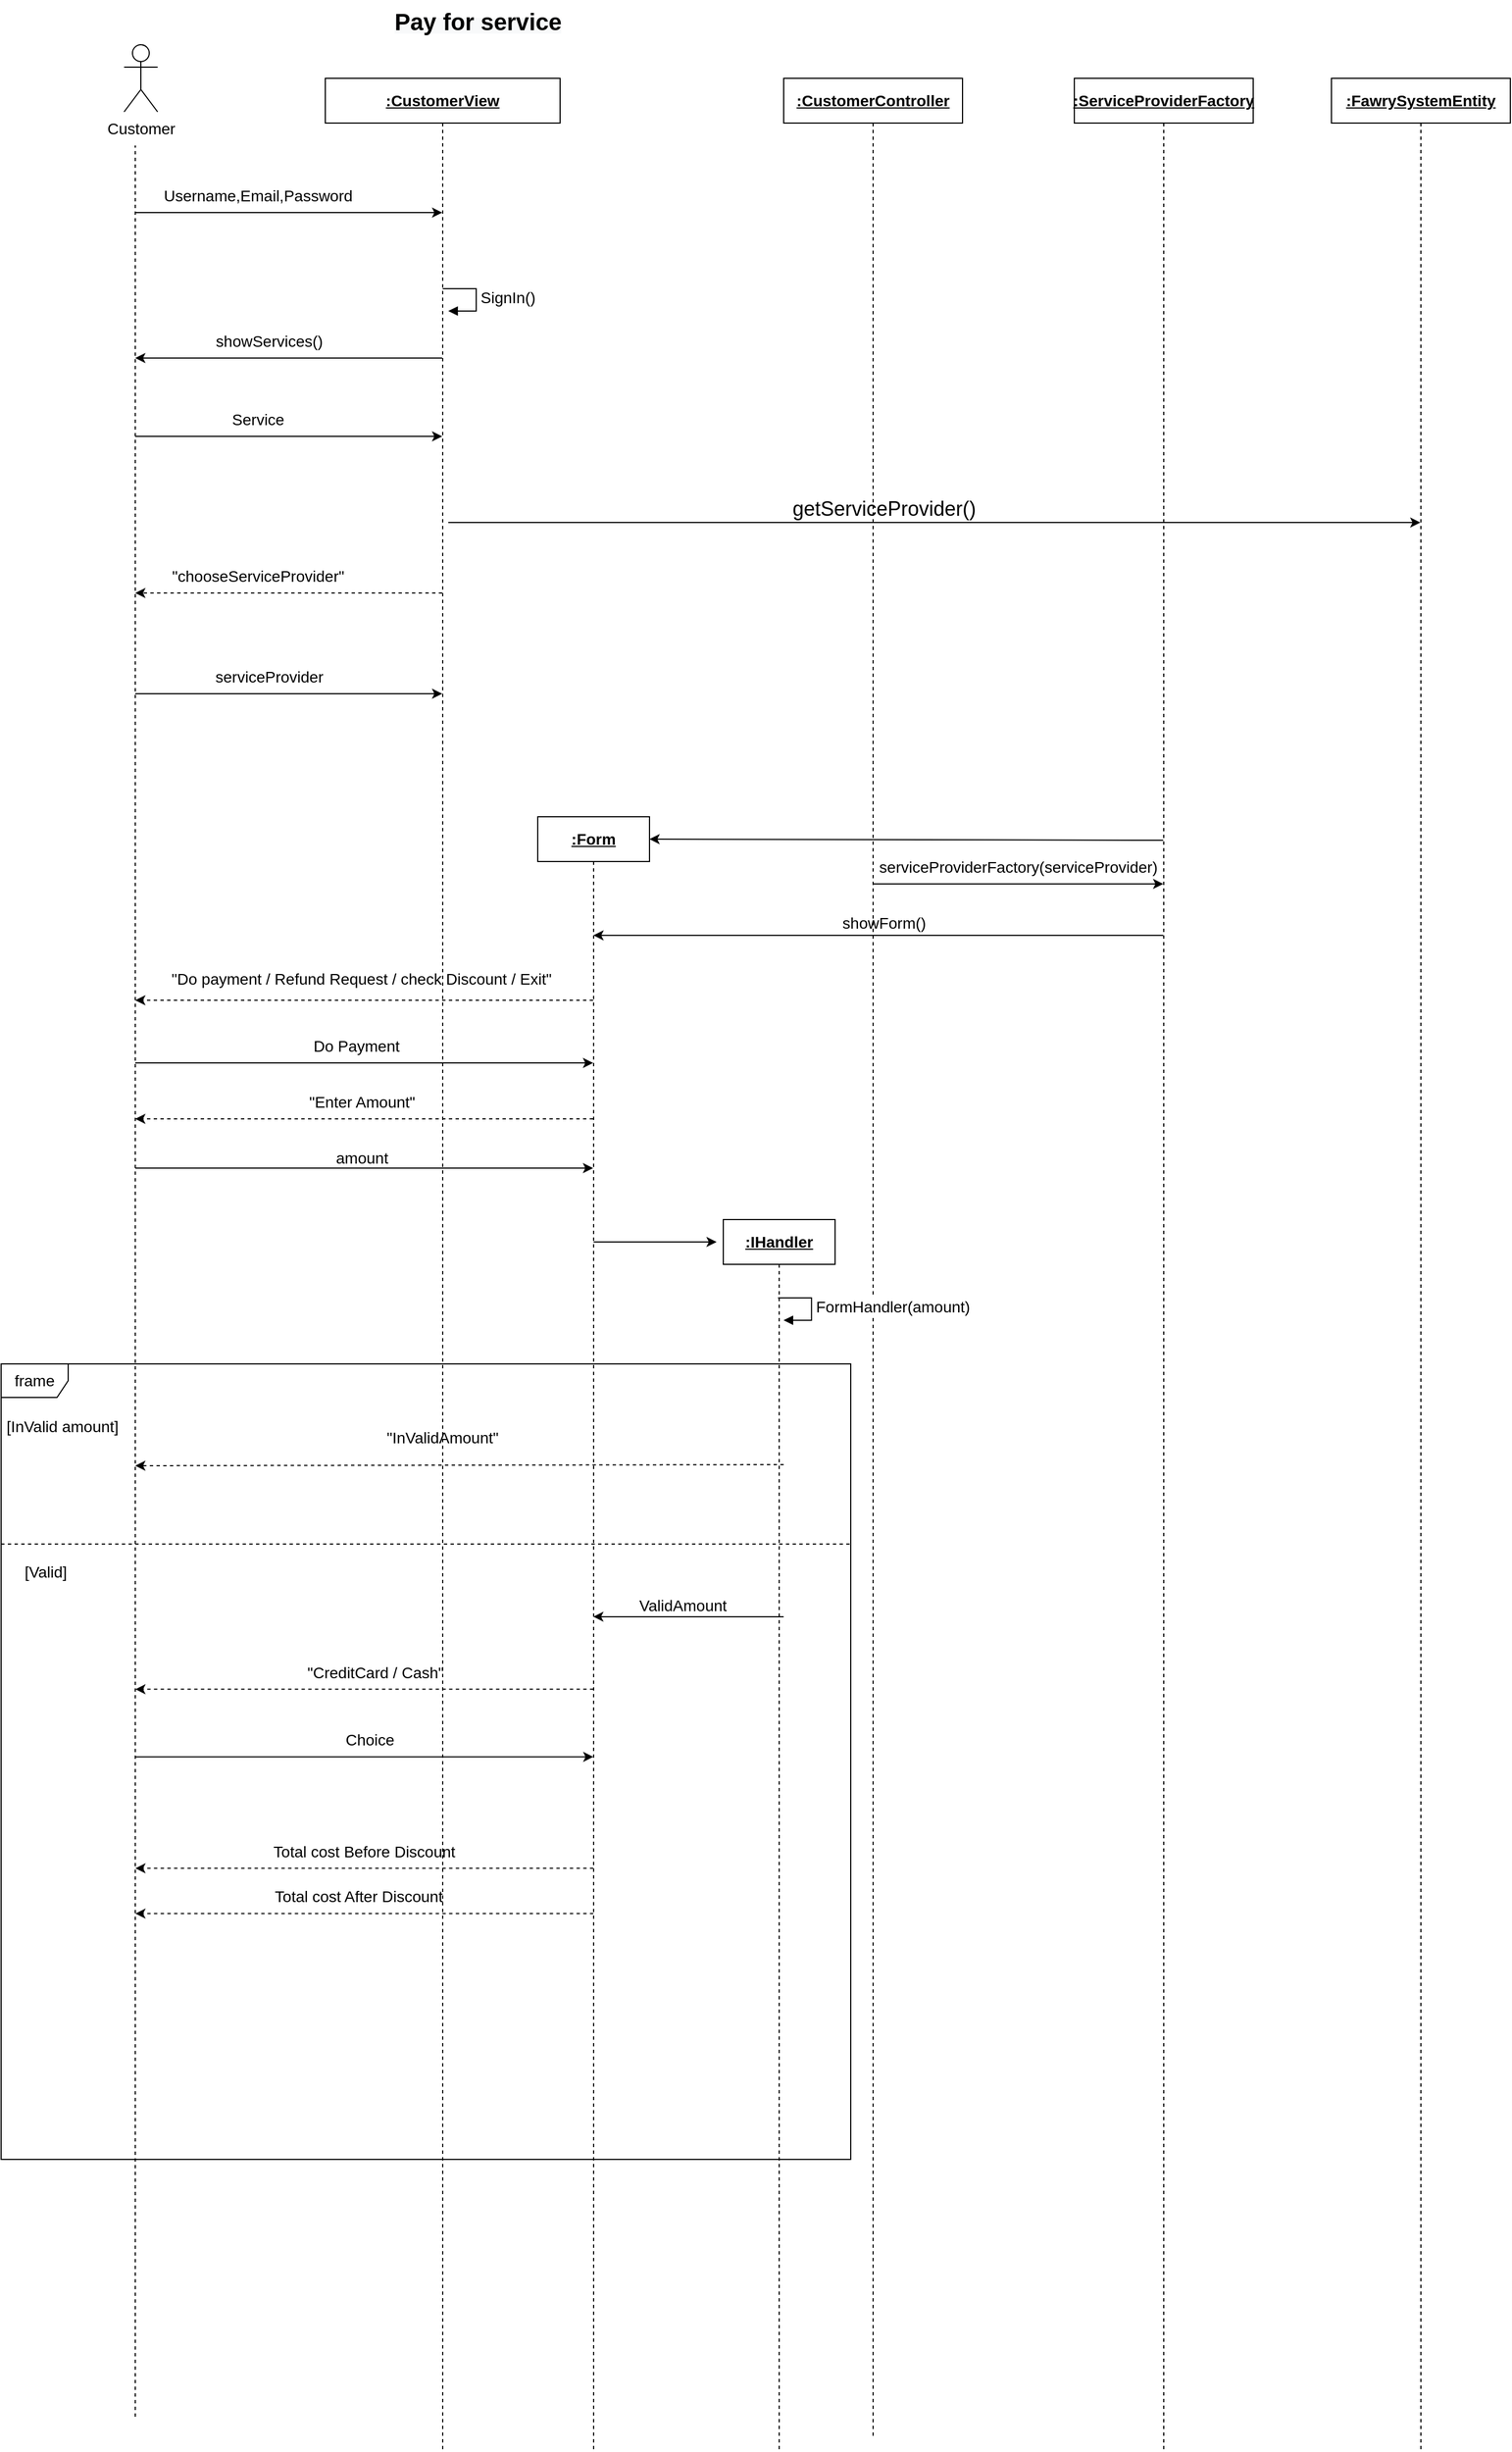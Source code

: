 <mxfile version="20.2.3" type="device"><diagram id="FcccNbqjVgK9lWKqOS7d" name="Page-1"><mxGraphModel dx="1888" dy="649" grid="1" gridSize="10" guides="1" tooltips="1" connect="1" arrows="1" fold="1" page="1" pageScale="1" pageWidth="850" pageHeight="1100" math="0" shadow="0"><root><mxCell id="0"/><mxCell id="1" parent="0"/><mxCell id="jAWV7auNMRBlS199D5NA-1" value="Customer" style="shape=umlActor;verticalLabelPosition=bottom;verticalAlign=top;html=1;outlineConnect=0;fontSize=14;" vertex="1" parent="1"><mxGeometry x="90" y="130" width="30" height="60" as="geometry"/></mxCell><mxCell id="jAWV7auNMRBlS199D5NA-2" value="" style="endArrow=none;dashed=1;html=1;rounded=0;fontSize=14;" edge="1" parent="1"><mxGeometry width="50" height="50" relative="1" as="geometry"><mxPoint x="100" y="2250" as="sourcePoint"/><mxPoint x="100" y="220" as="targetPoint"/></mxGeometry></mxCell><mxCell id="jAWV7auNMRBlS199D5NA-3" value="&lt;u&gt;&lt;b&gt;:CustomerView&lt;/b&gt;&lt;/u&gt;" style="shape=umlLifeline;perimeter=lifelinePerimeter;whiteSpace=wrap;html=1;container=1;collapsible=0;recursiveResize=0;outlineConnect=0;fontSize=14;" vertex="1" parent="1"><mxGeometry x="270" y="160" width="210" height="2120" as="geometry"/></mxCell><mxCell id="jAWV7auNMRBlS199D5NA-4" value="SignIn()" style="edgeStyle=orthogonalEdgeStyle;html=1;align=left;spacingLeft=2;endArrow=block;rounded=0;entryX=1;entryY=0;fontSize=14;" edge="1" parent="jAWV7auNMRBlS199D5NA-3"><mxGeometry relative="1" as="geometry"><mxPoint x="105" y="188" as="sourcePoint"/><Array as="points"><mxPoint x="135" y="188"/></Array><mxPoint x="110" y="208" as="targetPoint"/></mxGeometry></mxCell><mxCell id="jAWV7auNMRBlS199D5NA-5" value="&quot;Do payment / Refund Request / check Discount / Exit&quot;" style="text;html=1;strokeColor=none;fillColor=none;align=center;verticalAlign=middle;whiteSpace=wrap;rounded=0;fontSize=14;" vertex="1" parent="jAWV7auNMRBlS199D5NA-3"><mxGeometry x="-150" y="790" width="365" height="30" as="geometry"/></mxCell><mxCell id="jAWV7auNMRBlS199D5NA-6" value="Do Payment" style="text;html=1;strokeColor=none;fillColor=none;align=center;verticalAlign=middle;whiteSpace=wrap;rounded=0;fontSize=14;" vertex="1" parent="jAWV7auNMRBlS199D5NA-3"><mxGeometry x="-42.5" y="850" width="140" height="30" as="geometry"/></mxCell><mxCell id="jAWV7auNMRBlS199D5NA-7" value="&quot;Enter Amount&quot;" style="text;html=1;strokeColor=none;fillColor=none;align=center;verticalAlign=middle;whiteSpace=wrap;rounded=0;fontSize=14;" vertex="1" parent="jAWV7auNMRBlS199D5NA-3"><mxGeometry x="-32.5" y="900" width="130" height="30" as="geometry"/></mxCell><mxCell id="jAWV7auNMRBlS199D5NA-8" value="amount" style="text;html=1;strokeColor=none;fillColor=none;align=center;verticalAlign=middle;whiteSpace=wrap;rounded=0;fontSize=14;" vertex="1" parent="jAWV7auNMRBlS199D5NA-3"><mxGeometry x="2.5" y="950" width="60" height="30" as="geometry"/></mxCell><mxCell id="jAWV7auNMRBlS199D5NA-9" value="&quot;InValidAmount&quot;" style="text;html=1;strokeColor=none;fillColor=none;align=center;verticalAlign=middle;whiteSpace=wrap;rounded=0;fontSize=14;" vertex="1" parent="jAWV7auNMRBlS199D5NA-3"><mxGeometry x="75" y="1200" width="60" height="30" as="geometry"/></mxCell><mxCell id="jAWV7auNMRBlS199D5NA-10" value="" style="endArrow=classic;html=1;rounded=0;fontSize=14;" edge="1" parent="1" target="jAWV7auNMRBlS199D5NA-3"><mxGeometry width="50" height="50" relative="1" as="geometry"><mxPoint x="100" y="280" as="sourcePoint"/><mxPoint x="480" y="420" as="targetPoint"/></mxGeometry></mxCell><mxCell id="jAWV7auNMRBlS199D5NA-11" value="Username,Email,Password" style="text;html=1;strokeColor=none;fillColor=none;align=center;verticalAlign=middle;whiteSpace=wrap;rounded=0;fontSize=14;" vertex="1" parent="1"><mxGeometry x="180" y="250" width="60" height="30" as="geometry"/></mxCell><mxCell id="jAWV7auNMRBlS199D5NA-12" value="" style="endArrow=classic;html=1;rounded=0;fontSize=14;" edge="1" parent="1" source="jAWV7auNMRBlS199D5NA-3"><mxGeometry width="50" height="50" relative="1" as="geometry"><mxPoint x="430" y="470" as="sourcePoint"/><mxPoint x="100" y="410" as="targetPoint"/></mxGeometry></mxCell><mxCell id="jAWV7auNMRBlS199D5NA-13" value="showServices()" style="text;html=1;strokeColor=none;fillColor=none;align=center;verticalAlign=middle;whiteSpace=wrap;rounded=0;fontSize=14;" vertex="1" parent="1"><mxGeometry x="190" y="380" width="60" height="30" as="geometry"/></mxCell><mxCell id="jAWV7auNMRBlS199D5NA-14" value="" style="endArrow=classic;html=1;rounded=0;fontSize=14;" edge="1" parent="1" target="jAWV7auNMRBlS199D5NA-3"><mxGeometry width="50" height="50" relative="1" as="geometry"><mxPoint x="100" y="480" as="sourcePoint"/><mxPoint x="480" y="420" as="targetPoint"/></mxGeometry></mxCell><mxCell id="jAWV7auNMRBlS199D5NA-15" value="Service" style="text;html=1;strokeColor=none;fillColor=none;align=center;verticalAlign=middle;whiteSpace=wrap;rounded=0;fontSize=14;" vertex="1" parent="1"><mxGeometry x="180" y="450" width="60" height="30" as="geometry"/></mxCell><mxCell id="jAWV7auNMRBlS199D5NA-16" value="&lt;u&gt;&lt;b&gt;:FawrySystemEntity&lt;/b&gt;&lt;/u&gt;" style="shape=umlLifeline;perimeter=lifelinePerimeter;whiteSpace=wrap;html=1;container=1;collapsible=0;recursiveResize=0;outlineConnect=0;fontSize=14;" vertex="1" parent="1"><mxGeometry x="1170" y="160" width="160" height="2120" as="geometry"/></mxCell><mxCell id="jAWV7auNMRBlS199D5NA-17" value="" style="endArrow=classic;html=1;rounded=0;fontSize=12;" edge="1" parent="1" target="jAWV7auNMRBlS199D5NA-16"><mxGeometry width="50" height="50" relative="1" as="geometry"><mxPoint x="380" y="557" as="sourcePoint"/><mxPoint x="499.5" y="557" as="targetPoint"/></mxGeometry></mxCell><mxCell id="jAWV7auNMRBlS199D5NA-18" value="" style="endArrow=classic;html=1;rounded=0;fontSize=14;dashed=1;" edge="1" parent="1" source="jAWV7auNMRBlS199D5NA-3"><mxGeometry width="50" height="50" relative="1" as="geometry"><mxPoint x="330" y="620" as="sourcePoint"/><mxPoint x="100" y="620" as="targetPoint"/></mxGeometry></mxCell><mxCell id="jAWV7auNMRBlS199D5NA-19" value="&quot;chooseServiceProvider&quot;" style="text;html=1;strokeColor=none;fillColor=none;align=center;verticalAlign=middle;whiteSpace=wrap;rounded=0;fontSize=14;" vertex="1" parent="1"><mxGeometry x="180" y="590" width="60" height="30" as="geometry"/></mxCell><mxCell id="jAWV7auNMRBlS199D5NA-20" value="" style="endArrow=classic;html=1;rounded=0;fontSize=14;" edge="1" parent="1" target="jAWV7auNMRBlS199D5NA-3"><mxGeometry width="50" height="50" relative="1" as="geometry"><mxPoint x="100" y="710.0" as="sourcePoint"/><mxPoint x="480" y="420" as="targetPoint"/></mxGeometry></mxCell><mxCell id="jAWV7auNMRBlS199D5NA-21" value="serviceProvider" style="text;html=1;strokeColor=none;fillColor=none;align=center;verticalAlign=middle;whiteSpace=wrap;rounded=0;fontSize=14;" vertex="1" parent="1"><mxGeometry x="190" y="680" width="60" height="30" as="geometry"/></mxCell><mxCell id="jAWV7auNMRBlS199D5NA-22" value="" style="endArrow=classic;html=1;rounded=0;fontSize=14;" edge="1" parent="1"><mxGeometry width="50" height="50" relative="1" as="geometry"><mxPoint x="759.894" y="880" as="sourcePoint"/><mxPoint x="1019.5" y="880" as="targetPoint"/></mxGeometry></mxCell><mxCell id="jAWV7auNMRBlS199D5NA-23" value="&lt;u&gt;&lt;b&gt;:CustomerController&lt;/b&gt;&lt;/u&gt;" style="shape=umlLifeline;perimeter=lifelinePerimeter;whiteSpace=wrap;html=1;container=1;collapsible=0;recursiveResize=0;outlineConnect=0;fontSize=14;" vertex="1" parent="1"><mxGeometry x="680" y="160" width="160" height="2110" as="geometry"/></mxCell><mxCell id="jAWV7auNMRBlS199D5NA-24" value="showForm()" style="text;html=1;strokeColor=none;fillColor=none;align=center;verticalAlign=middle;whiteSpace=wrap;rounded=0;fontSize=14;" vertex="1" parent="jAWV7auNMRBlS199D5NA-23"><mxGeometry x="25" y="740" width="130" height="30" as="geometry"/></mxCell><mxCell id="jAWV7auNMRBlS199D5NA-25" value="&lt;u&gt;&lt;b&gt;:ServiceProviderFactory&lt;/b&gt;&lt;/u&gt;" style="shape=umlLifeline;perimeter=lifelinePerimeter;whiteSpace=wrap;html=1;container=1;collapsible=0;recursiveResize=0;outlineConnect=0;fontSize=14;" vertex="1" parent="1"><mxGeometry x="940" y="160" width="160" height="2120" as="geometry"/></mxCell><mxCell id="jAWV7auNMRBlS199D5NA-26" value="getServiceProvider()" style="text;html=1;strokeColor=none;fillColor=none;align=center;verticalAlign=middle;whiteSpace=wrap;rounded=0;fontSize=18;" vertex="1" parent="1"><mxGeometry x="740" y="530" width="60" height="30" as="geometry"/></mxCell><mxCell id="jAWV7auNMRBlS199D5NA-27" value="serviceProviderFactory(serviceProvider)" style="text;html=1;strokeColor=none;fillColor=none;align=center;verticalAlign=middle;whiteSpace=wrap;rounded=0;fontSize=14;" vertex="1" parent="1"><mxGeometry x="860" y="850" width="60" height="30" as="geometry"/></mxCell><mxCell id="jAWV7auNMRBlS199D5NA-28" value="" style="endArrow=classic;html=1;rounded=0;fontSize=14;" edge="1" parent="1"><mxGeometry width="50" height="50" relative="1" as="geometry"><mxPoint x="1019.5" y="841.0" as="sourcePoint"/><mxPoint x="560" y="840.0" as="targetPoint"/></mxGeometry></mxCell><mxCell id="jAWV7auNMRBlS199D5NA-29" value="&lt;b&gt;&lt;u&gt;:Form&lt;/u&gt;&lt;/b&gt;" style="shape=umlLifeline;perimeter=lifelinePerimeter;whiteSpace=wrap;html=1;container=1;collapsible=0;recursiveResize=0;outlineConnect=0;fontSize=14;" vertex="1" parent="1"><mxGeometry x="460" y="820" width="100" height="1460" as="geometry"/></mxCell><mxCell id="jAWV7auNMRBlS199D5NA-30" value="" style="endArrow=classic;html=1;rounded=0;fontSize=14;" edge="1" parent="1"><mxGeometry width="50" height="50" relative="1" as="geometry"><mxPoint x="1019.5" y="926" as="sourcePoint"/><mxPoint x="509.855" y="926" as="targetPoint"/></mxGeometry></mxCell><mxCell id="jAWV7auNMRBlS199D5NA-31" value="" style="endArrow=classic;html=1;rounded=0;fontSize=14;dashed=1;" edge="1" parent="1"><mxGeometry width="50" height="50" relative="1" as="geometry"><mxPoint x="509.5" y="984" as="sourcePoint"/><mxPoint x="100" y="984" as="targetPoint"/></mxGeometry></mxCell><mxCell id="jAWV7auNMRBlS199D5NA-32" value="" style="endArrow=classic;html=1;rounded=0;fontSize=14;" edge="1" parent="1" target="jAWV7auNMRBlS199D5NA-29"><mxGeometry width="50" height="50" relative="1" as="geometry"><mxPoint x="100" y="1040" as="sourcePoint"/><mxPoint x="390" y="990" as="targetPoint"/></mxGeometry></mxCell><mxCell id="jAWV7auNMRBlS199D5NA-33" value="" style="endArrow=classic;html=1;rounded=0;fontSize=14;dashed=1;" edge="1" parent="1" source="jAWV7auNMRBlS199D5NA-29"><mxGeometry width="50" height="50" relative="1" as="geometry"><mxPoint x="340" y="1030" as="sourcePoint"/><mxPoint x="100" y="1090" as="targetPoint"/></mxGeometry></mxCell><mxCell id="jAWV7auNMRBlS199D5NA-34" value="" style="endArrow=classic;html=1;rounded=0;fontSize=14;" edge="1" parent="1"><mxGeometry width="50" height="50" relative="1" as="geometry"><mxPoint x="100" y="1134" as="sourcePoint"/><mxPoint x="509.5" y="1134" as="targetPoint"/></mxGeometry></mxCell><mxCell id="jAWV7auNMRBlS199D5NA-35" value="" style="endArrow=classic;html=1;rounded=0;fontSize=14;" edge="1" parent="1" source="jAWV7auNMRBlS199D5NA-29"><mxGeometry width="50" height="50" relative="1" as="geometry"><mxPoint x="340" y="1020" as="sourcePoint"/><mxPoint x="620" y="1200" as="targetPoint"/></mxGeometry></mxCell><mxCell id="jAWV7auNMRBlS199D5NA-36" value="&lt;b&gt;&lt;u&gt;:IHandler&lt;/u&gt;&lt;/b&gt;" style="shape=umlLifeline;perimeter=lifelinePerimeter;whiteSpace=wrap;html=1;container=1;collapsible=0;recursiveResize=0;outlineConnect=0;fontSize=14;" vertex="1" parent="1"><mxGeometry x="626" y="1180" width="100" height="1100" as="geometry"/></mxCell><mxCell id="jAWV7auNMRBlS199D5NA-37" value="FormHandler(amount)" style="edgeStyle=orthogonalEdgeStyle;html=1;align=left;spacingLeft=2;endArrow=block;rounded=0;entryX=1;entryY=0;fontSize=14;" edge="1" parent="jAWV7auNMRBlS199D5NA-36"><mxGeometry relative="1" as="geometry"><mxPoint x="48.92" y="70" as="sourcePoint"/><Array as="points"><mxPoint x="78.92" y="70"/></Array><mxPoint x="53.92" y="90" as="targetPoint"/></mxGeometry></mxCell><mxCell id="jAWV7auNMRBlS199D5NA-38" value="frame" style="shape=umlFrame;whiteSpace=wrap;html=1;fontSize=14;" vertex="1" parent="1"><mxGeometry x="-20" y="1309" width="760" height="711" as="geometry"/></mxCell><mxCell id="jAWV7auNMRBlS199D5NA-39" value="[InValid amount]" style="text;html=1;strokeColor=none;fillColor=none;align=center;verticalAlign=middle;whiteSpace=wrap;rounded=0;fontSize=14;" vertex="1" parent="1"><mxGeometry x="-20" y="1350" width="110" height="30" as="geometry"/></mxCell><mxCell id="jAWV7auNMRBlS199D5NA-40" value="" style="endArrow=classic;html=1;rounded=0;fontSize=14;dashed=1;" edge="1" parent="1"><mxGeometry width="50" height="50" relative="1" as="geometry"><mxPoint x="680" y="1399" as="sourcePoint"/><mxPoint x="100" y="1400" as="targetPoint"/></mxGeometry></mxCell><mxCell id="jAWV7auNMRBlS199D5NA-41" value="" style="endArrow=none;dashed=1;html=1;rounded=0;fontSize=14;" edge="1" parent="1"><mxGeometry width="50" height="50" relative="1" as="geometry"><mxPoint x="-20" y="1470" as="sourcePoint"/><mxPoint x="740" y="1470" as="targetPoint"/></mxGeometry></mxCell><mxCell id="jAWV7auNMRBlS199D5NA-42" value="[Valid]" style="text;html=1;strokeColor=none;fillColor=none;align=center;verticalAlign=middle;whiteSpace=wrap;rounded=0;fontSize=14;" vertex="1" parent="1"><mxGeometry x="-10" y="1480" width="60" height="30" as="geometry"/></mxCell><mxCell id="jAWV7auNMRBlS199D5NA-43" value="" style="endArrow=classic;html=1;rounded=0;fontSize=14;entryX=0.697;entryY=0.367;entryDx=0;entryDy=0;entryPerimeter=0;" edge="1" parent="1"><mxGeometry width="50" height="50" relative="1" as="geometry"><mxPoint x="680" y="1535" as="sourcePoint"/><mxPoint x="509.72" y="1534.937" as="targetPoint"/></mxGeometry></mxCell><mxCell id="jAWV7auNMRBlS199D5NA-44" value="ValidAmount" style="text;html=1;strokeColor=none;fillColor=none;align=center;verticalAlign=middle;whiteSpace=wrap;rounded=0;fontSize=14;" vertex="1" parent="1"><mxGeometry x="560" y="1510" width="60" height="30" as="geometry"/></mxCell><mxCell id="jAWV7auNMRBlS199D5NA-45" value="" style="endArrow=classic;html=1;rounded=0;fontSize=14;entryX=0.158;entryY=0.409;entryDx=0;entryDy=0;entryPerimeter=0;exitX=0.697;exitY=0.409;exitDx=0;exitDy=0;exitPerimeter=0;dashed=1;" edge="1" parent="1" source="jAWV7auNMRBlS199D5NA-38" target="jAWV7auNMRBlS199D5NA-38"><mxGeometry width="50" height="50" relative="1" as="geometry"><mxPoint x="350" y="1550" as="sourcePoint"/><mxPoint x="400" y="1500" as="targetPoint"/></mxGeometry></mxCell><mxCell id="jAWV7auNMRBlS199D5NA-46" value="&quot;CreditCard / Cash&quot;" style="text;html=1;strokeColor=none;fillColor=none;align=center;verticalAlign=middle;whiteSpace=wrap;rounded=0;fontSize=14;" vertex="1" parent="1"><mxGeometry x="240" y="1570" width="150" height="30" as="geometry"/></mxCell><mxCell id="jAWV7auNMRBlS199D5NA-47" value="" style="endArrow=classic;html=1;rounded=0;fontSize=14;exitX=0.158;exitY=0.494;exitDx=0;exitDy=0;exitPerimeter=0;entryX=0.697;entryY=0.494;entryDx=0;entryDy=0;entryPerimeter=0;" edge="1" parent="1" source="jAWV7auNMRBlS199D5NA-38" target="jAWV7auNMRBlS199D5NA-38"><mxGeometry width="50" height="50" relative="1" as="geometry"><mxPoint x="500" y="1520" as="sourcePoint"/><mxPoint x="550" y="1470" as="targetPoint"/></mxGeometry></mxCell><mxCell id="jAWV7auNMRBlS199D5NA-48" value="Choice" style="text;html=1;strokeColor=none;fillColor=none;align=center;verticalAlign=middle;whiteSpace=wrap;rounded=0;fontSize=14;" vertex="1" parent="1"><mxGeometry x="280" y="1630" width="60" height="30" as="geometry"/></mxCell><mxCell id="jAWV7auNMRBlS199D5NA-49" value="" style="endArrow=classic;html=1;rounded=0;fontSize=14;entryX=0.158;entryY=0.634;entryDx=0;entryDy=0;entryPerimeter=0;exitX=0.697;exitY=0.634;exitDx=0;exitDy=0;exitPerimeter=0;dashed=1;" edge="1" parent="1" source="jAWV7auNMRBlS199D5NA-38" target="jAWV7auNMRBlS199D5NA-38"><mxGeometry width="50" height="50" relative="1" as="geometry"><mxPoint x="200" y="1740" as="sourcePoint"/><mxPoint x="250" y="1690" as="targetPoint"/></mxGeometry></mxCell><mxCell id="jAWV7auNMRBlS199D5NA-50" value="Total cost Before Discount" style="text;html=1;strokeColor=none;fillColor=none;align=center;verticalAlign=middle;whiteSpace=wrap;rounded=0;fontSize=14;" vertex="1" parent="1"><mxGeometry x="180" y="1730" width="250" height="30" as="geometry"/></mxCell><mxCell id="jAWV7auNMRBlS199D5NA-51" value="" style="endArrow=classic;html=1;rounded=0;dashed=1;fontSize=14;exitX=0.697;exitY=0.691;exitDx=0;exitDy=0;exitPerimeter=0;entryX=0.158;entryY=0.691;entryDx=0;entryDy=0;entryPerimeter=0;" edge="1" parent="1" source="jAWV7auNMRBlS199D5NA-38" target="jAWV7auNMRBlS199D5NA-38"><mxGeometry width="50" height="50" relative="1" as="geometry"><mxPoint x="200" y="1710" as="sourcePoint"/><mxPoint x="250" y="1660" as="targetPoint"/></mxGeometry></mxCell><mxCell id="jAWV7auNMRBlS199D5NA-52" value="Total cost After Discount" style="text;html=1;strokeColor=none;fillColor=none;align=center;verticalAlign=middle;whiteSpace=wrap;rounded=0;fontSize=14;" vertex="1" parent="1"><mxGeometry x="180" y="1770" width="240" height="30" as="geometry"/></mxCell><mxCell id="jAWV7auNMRBlS199D5NA-53" value="&lt;b style=&quot;color: rgb(0, 0, 0); font-family: Helvetica; font-size: 12px; font-style: normal; font-variant-ligatures: normal; font-variant-caps: normal; letter-spacing: normal; orphans: 2; text-align: center; text-indent: 0px; text-transform: none; widows: 2; word-spacing: 0px; -webkit-text-stroke-width: 0px; background-color: rgb(248, 249, 250); text-decoration-thickness: initial; text-decoration-style: initial; text-decoration-color: initial;&quot;&gt;&lt;font style=&quot;font-size: 21px;&quot;&gt;Pay for service&lt;/font&gt;&lt;/b&gt;" style="text;whiteSpace=wrap;html=1;fontSize=21;" vertex="1" parent="1"><mxGeometry x="330" y="90" width="230" height="50" as="geometry"/></mxCell></root></mxGraphModel></diagram></mxfile>